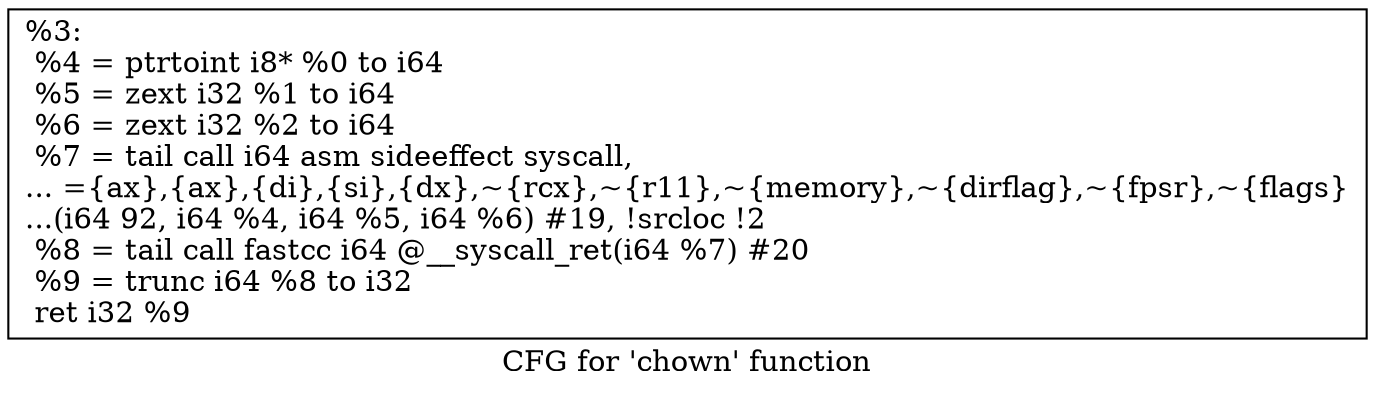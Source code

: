 digraph "CFG for 'chown' function" {
	label="CFG for 'chown' function";

	Node0x1f30fe0 [shape=record,label="{%3:\l  %4 = ptrtoint i8* %0 to i64\l  %5 = zext i32 %1 to i64\l  %6 = zext i32 %2 to i64\l  %7 = tail call i64 asm sideeffect syscall,\l... =\{ax\},\{ax\},\{di\},\{si\},\{dx\},~\{rcx\},~\{r11\},~\{memory\},~\{dirflag\},~\{fpsr\},~\{flags\}\l...(i64 92, i64 %4, i64 %5, i64 %6) #19, !srcloc !2\l  %8 = tail call fastcc i64 @__syscall_ret(i64 %7) #20\l  %9 = trunc i64 %8 to i32\l  ret i32 %9\l}"];
}

